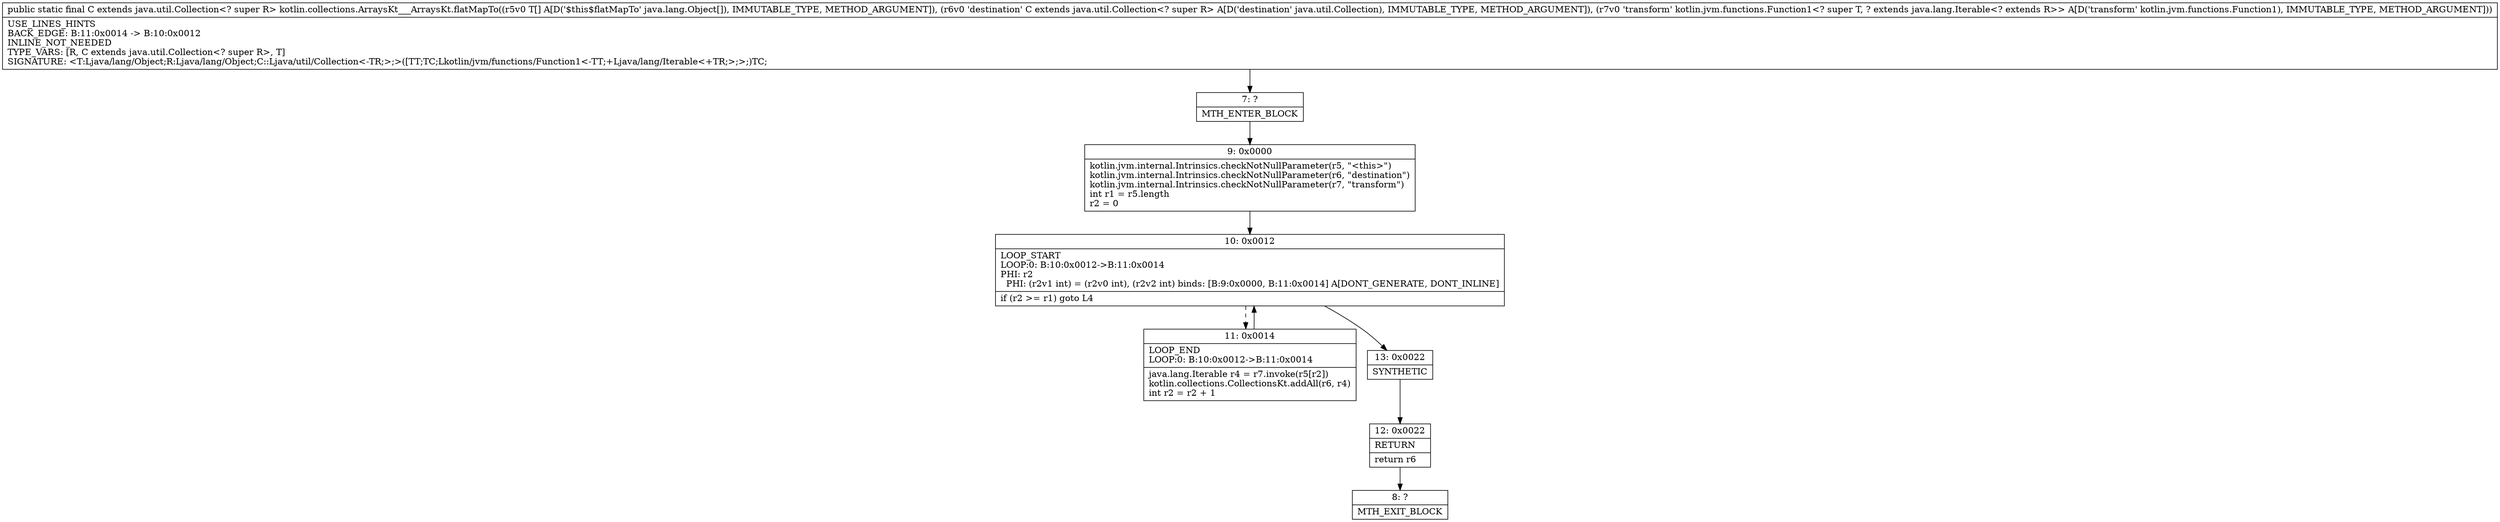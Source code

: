 digraph "CFG forkotlin.collections.ArraysKt___ArraysKt.flatMapTo([Ljava\/lang\/Object;Ljava\/util\/Collection;Lkotlin\/jvm\/functions\/Function1;)Ljava\/util\/Collection;" {
Node_7 [shape=record,label="{7\:\ ?|MTH_ENTER_BLOCK\l}"];
Node_9 [shape=record,label="{9\:\ 0x0000|kotlin.jvm.internal.Intrinsics.checkNotNullParameter(r5, \"\<this\>\")\lkotlin.jvm.internal.Intrinsics.checkNotNullParameter(r6, \"destination\")\lkotlin.jvm.internal.Intrinsics.checkNotNullParameter(r7, \"transform\")\lint r1 = r5.length\lr2 = 0\l}"];
Node_10 [shape=record,label="{10\:\ 0x0012|LOOP_START\lLOOP:0: B:10:0x0012\-\>B:11:0x0014\lPHI: r2 \l  PHI: (r2v1 int) = (r2v0 int), (r2v2 int) binds: [B:9:0x0000, B:11:0x0014] A[DONT_GENERATE, DONT_INLINE]\l|if (r2 \>= r1) goto L4\l}"];
Node_11 [shape=record,label="{11\:\ 0x0014|LOOP_END\lLOOP:0: B:10:0x0012\-\>B:11:0x0014\l|java.lang.Iterable r4 = r7.invoke(r5[r2])\lkotlin.collections.CollectionsKt.addAll(r6, r4)\lint r2 = r2 + 1\l}"];
Node_13 [shape=record,label="{13\:\ 0x0022|SYNTHETIC\l}"];
Node_12 [shape=record,label="{12\:\ 0x0022|RETURN\l|return r6\l}"];
Node_8 [shape=record,label="{8\:\ ?|MTH_EXIT_BLOCK\l}"];
MethodNode[shape=record,label="{public static final C extends java.util.Collection\<? super R\> kotlin.collections.ArraysKt___ArraysKt.flatMapTo((r5v0 T[] A[D('$this$flatMapTo' java.lang.Object[]), IMMUTABLE_TYPE, METHOD_ARGUMENT]), (r6v0 'destination' C extends java.util.Collection\<? super R\> A[D('destination' java.util.Collection), IMMUTABLE_TYPE, METHOD_ARGUMENT]), (r7v0 'transform' kotlin.jvm.functions.Function1\<? super T, ? extends java.lang.Iterable\<? extends R\>\> A[D('transform' kotlin.jvm.functions.Function1), IMMUTABLE_TYPE, METHOD_ARGUMENT]))  | USE_LINES_HINTS\lBACK_EDGE: B:11:0x0014 \-\> B:10:0x0012\lINLINE_NOT_NEEDED\lTYPE_VARS: [R, C extends java.util.Collection\<? super R\>, T]\lSIGNATURE: \<T:Ljava\/lang\/Object;R:Ljava\/lang\/Object;C::Ljava\/util\/Collection\<\-TR;\>;\>([TT;TC;Lkotlin\/jvm\/functions\/Function1\<\-TT;+Ljava\/lang\/Iterable\<+TR;\>;\>;)TC;\l}"];
MethodNode -> Node_7;Node_7 -> Node_9;
Node_9 -> Node_10;
Node_10 -> Node_11[style=dashed];
Node_10 -> Node_13;
Node_11 -> Node_10;
Node_13 -> Node_12;
Node_12 -> Node_8;
}

